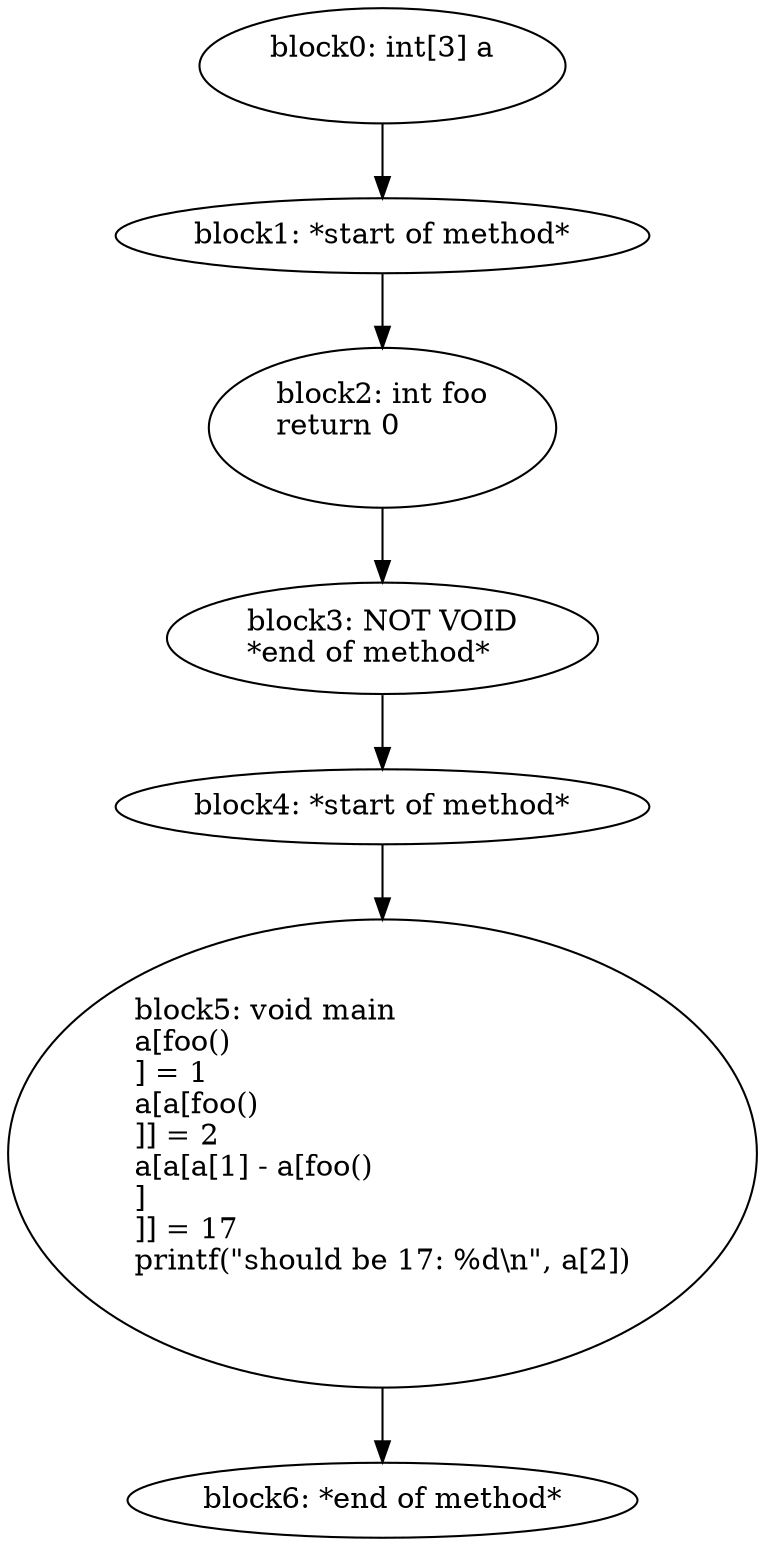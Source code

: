 digraph G {
  block0 [ label="block0: int[3]\ a\l\l" ];
  block1 [ label="block1: *start\ of\ method*\l" ];
  block2 [ label="block2: int\ foo\lreturn\ 0\l\l" ];
  block3 [ label="block3: NOT\ VOID\l*end\ of\ method*\l" ];
  block4 [ label="block4: *start\ of\ method*\l" ];
  block5 [ label="block5: void\ main\la[foo\(\)\l]\ =\ 1\la[a[foo\(\)\l]]\ =\ 2\la[a[a[1]\ -\ a[foo\(\)\l]\l]]\ =\ 17\lprintf\(\"should\ be\ 17\:\ %d\\n\"\,\ a[2]\)\l\l" ];
  block6 [ label="block6: *end\ of\ method*\l" ];
  block0 -> block1;
  block1 -> block2;
  block2 -> block3;
  block3 -> block4;
  block4 -> block5;
  block5 -> block6;
}
